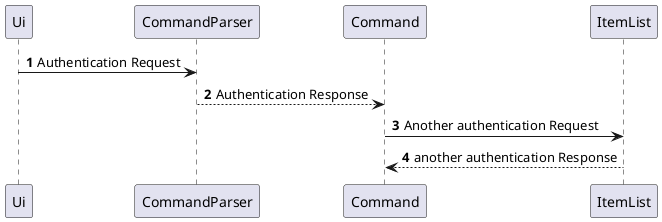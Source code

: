 @startuml
'https://plantuml.com/sequence-diagram

autonumber

Ui -> CommandParser: Authentication Request
CommandParser --> Command: Authentication Response
Command -> ItemList: Another authentication Request
ItemList --> Command: another authentication Response
@enduml